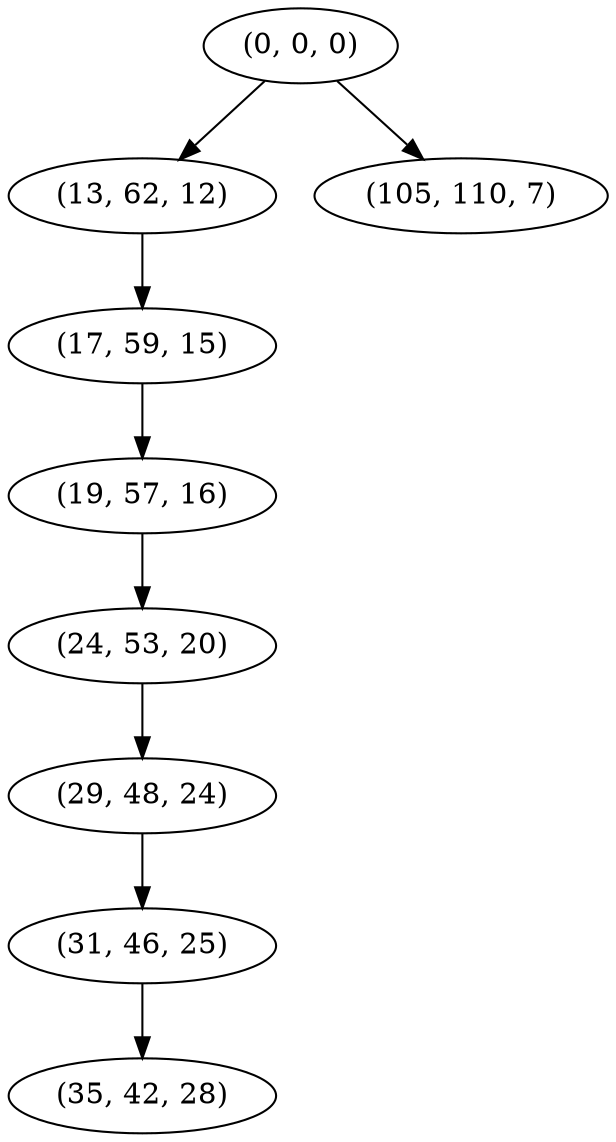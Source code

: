 digraph tree {
    "(0, 0, 0)";
    "(13, 62, 12)";
    "(17, 59, 15)";
    "(19, 57, 16)";
    "(24, 53, 20)";
    "(29, 48, 24)";
    "(31, 46, 25)";
    "(35, 42, 28)";
    "(105, 110, 7)";
    "(0, 0, 0)" -> "(13, 62, 12)";
    "(0, 0, 0)" -> "(105, 110, 7)";
    "(13, 62, 12)" -> "(17, 59, 15)";
    "(17, 59, 15)" -> "(19, 57, 16)";
    "(19, 57, 16)" -> "(24, 53, 20)";
    "(24, 53, 20)" -> "(29, 48, 24)";
    "(29, 48, 24)" -> "(31, 46, 25)";
    "(31, 46, 25)" -> "(35, 42, 28)";
}
